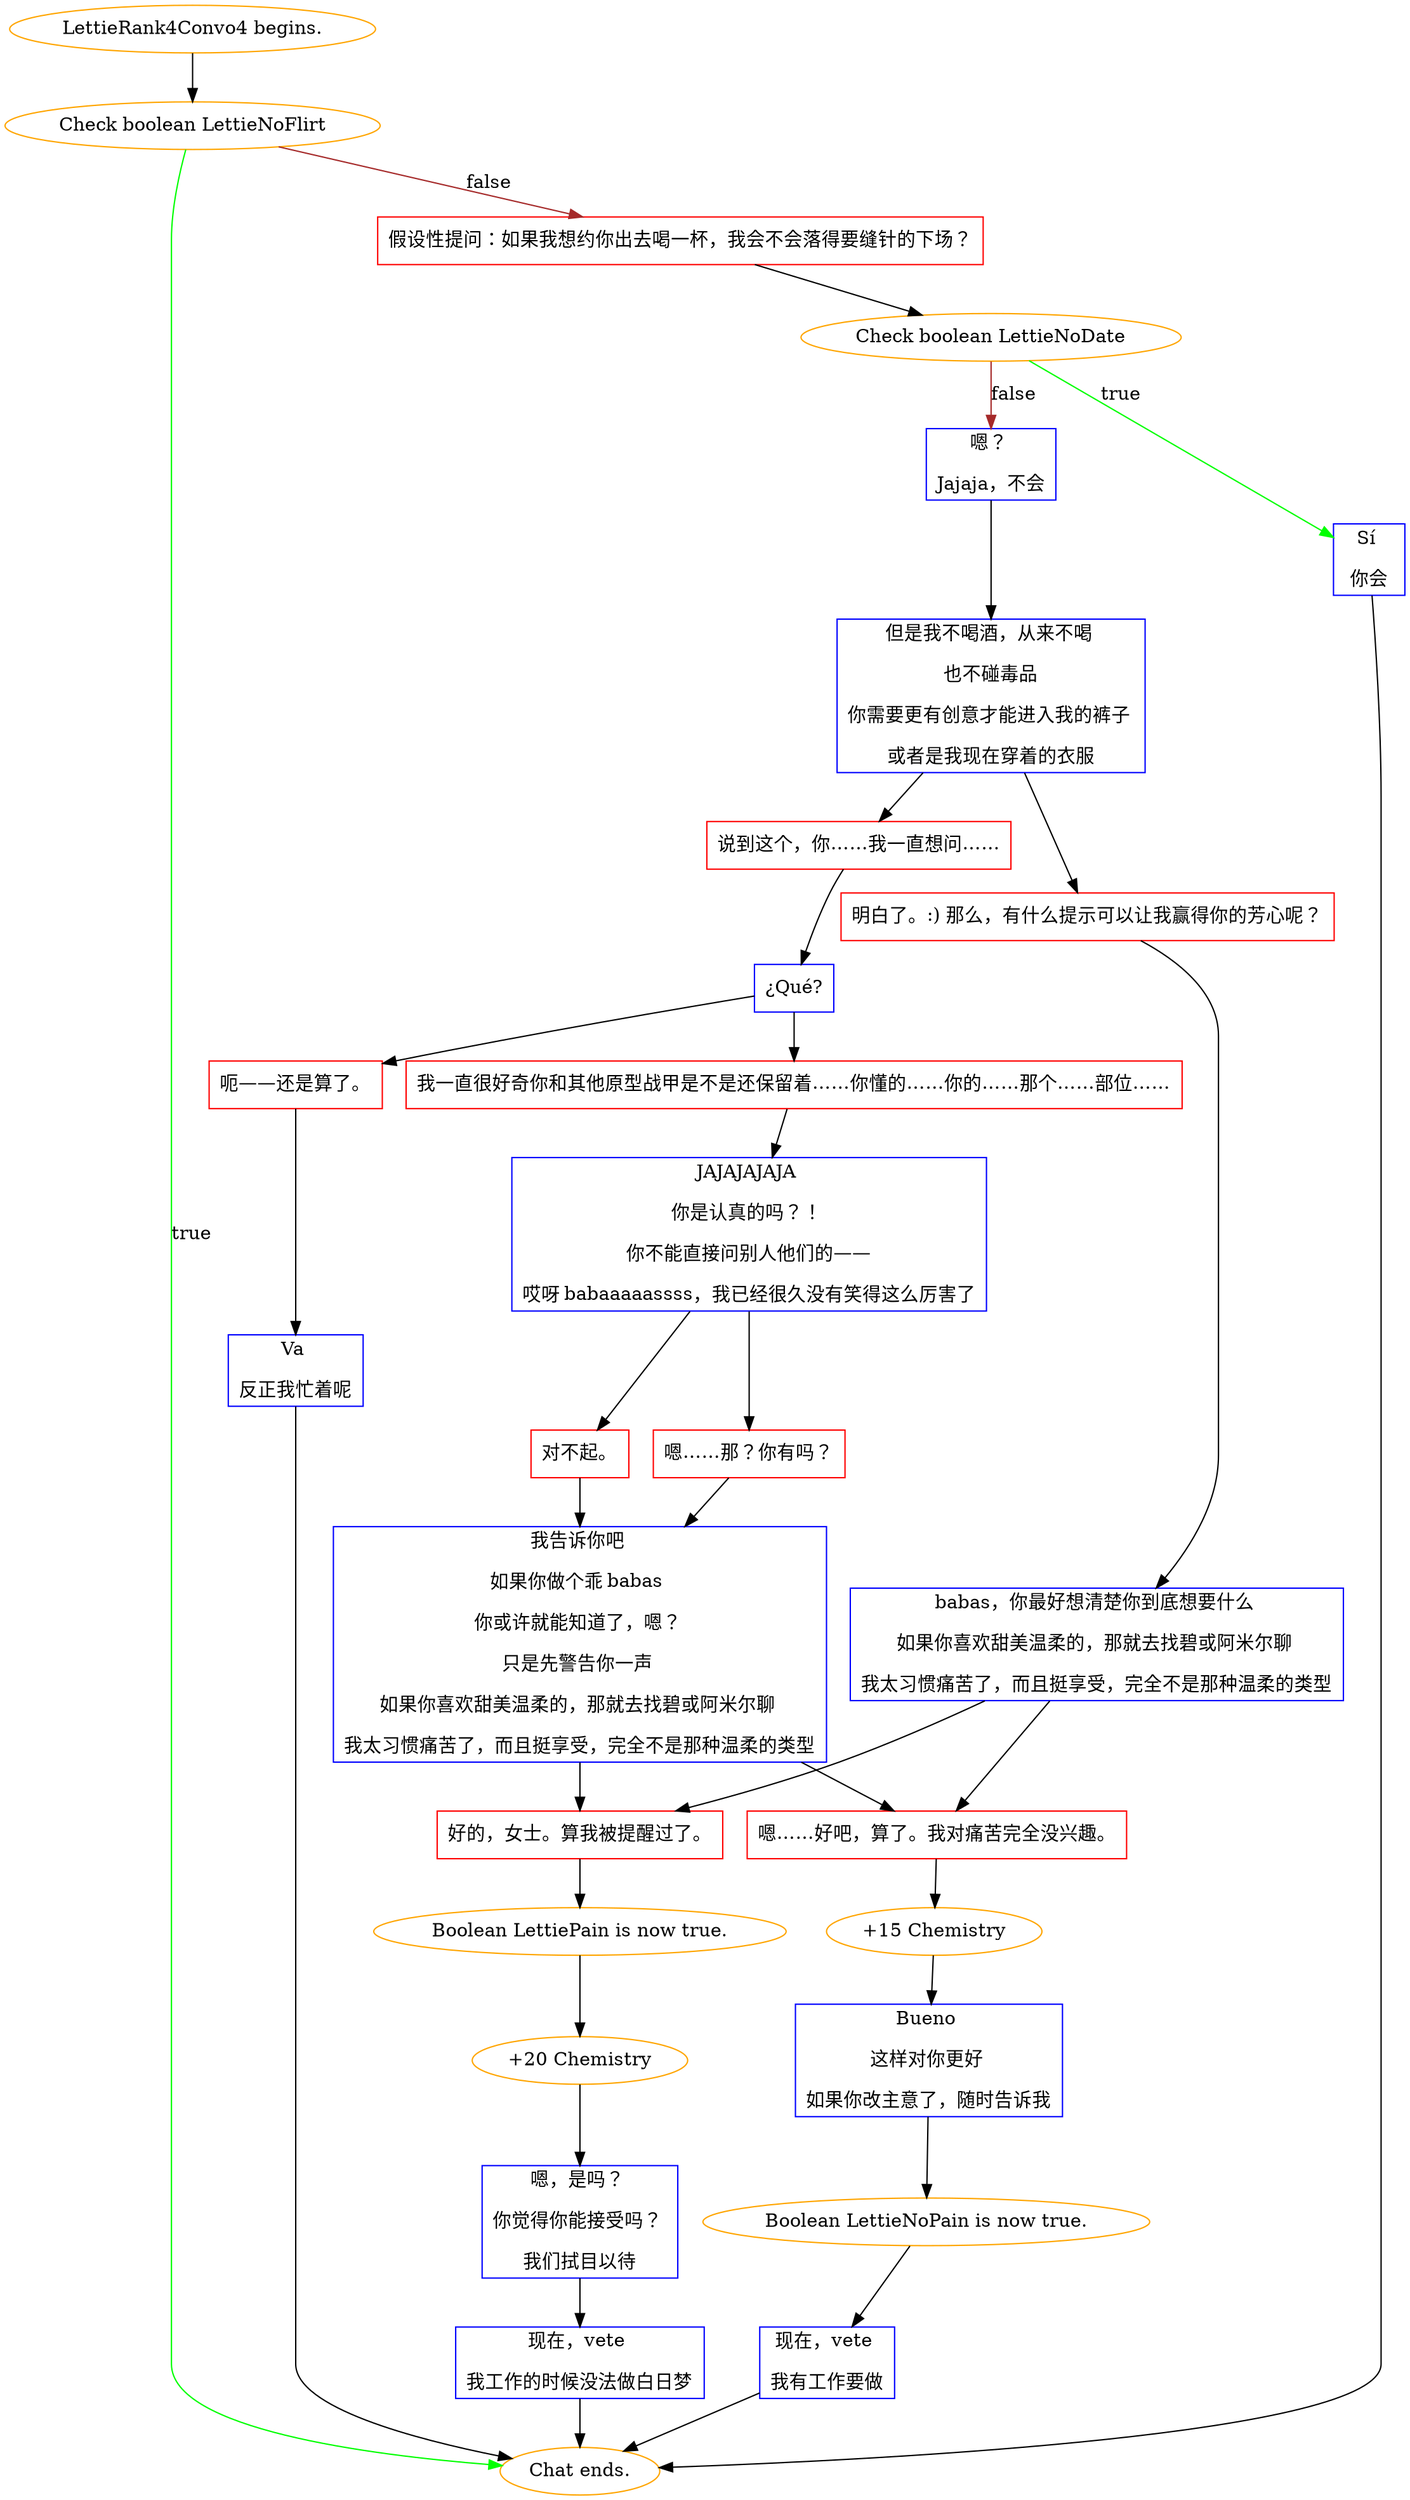 digraph {
	"LettieRank4Convo4 begins." [color=orange];
		"LettieRank4Convo4 begins." -> j1158339480;
	j1158339480 [label="Check boolean LettieNoFlirt",color=orange];
		j1158339480 -> "Chat ends." [label=true,color=green];
		j1158339480 -> j3621570649 [label=false,color=brown];
	"Chat ends." [color=orange];
	j3621570649 [label="假设性提问：如果我想约你出去喝一杯，我会不会落得要缝针的下场？",shape=box,color=red];
		j3621570649 -> j3741727461;
	j3741727461 [label="Check boolean LettieNoDate",color=orange];
		j3741727461 -> j3451035854 [label=true,color=green];
		j3741727461 -> j3410274876 [label=false,color=brown];
	j3451035854 [label="Sí 
你会",shape=box,color=blue];
		j3451035854 -> "Chat ends.";
	j3410274876 [label="嗯？ 
Jajaja，不会",shape=box,color=blue];
		j3410274876 -> j3761083972;
	j3761083972 [label="但是我不喝酒，从来不喝 
也不碰毒品
你需要更有创意才能进入我的裤子 
或者是我现在穿着的衣服",shape=box,color=blue];
		j3761083972 -> j2134882761;
		j3761083972 -> j497434514;
	j2134882761 [label="明白了。:) 那么，有什么提示可以让我赢得你的芳心呢？",shape=box,color=red];
		j2134882761 -> j1797792403;
	j497434514 [label="说到这个，你……我一直想问……",shape=box,color=red];
		j497434514 -> j557481327;
	j1797792403 [label="babas，你最好想清楚你到底想要什么 
如果你喜欢甜美温柔的，那就去找碧或阿米尔聊 
我太习惯痛苦了，而且挺享受，完全不是那种温柔的类型",shape=box,color=blue];
		j1797792403 -> j795052038;
		j1797792403 -> j152741853;
	j557481327 [label="¿Qué?",shape=box,color=blue];
		j557481327 -> j2370590731;
		j557481327 -> j2408666625;
	j795052038 [label="好的，女士。算我被提醒过了。",shape=box,color=red];
		j795052038 -> j708931778;
	j152741853 [label="嗯……好吧，算了。我对痛苦完全没兴趣。",shape=box,color=red];
		j152741853 -> j2646837753;
	j2370590731 [label="我一直很好奇你和其他原型战甲是不是还保留着……你懂的……你的……那个……部位……",shape=box,color=red];
		j2370590731 -> j3098396702;
	j2408666625 [label="呃——还是算了。",shape=box,color=red];
		j2408666625 -> j3354398211;
	j708931778 [label="Boolean LettiePain is now true.",color=orange];
		j708931778 -> j2849147199;
	j2646837753 [label="+15 Chemistry",color=orange];
		j2646837753 -> j1734396746;
	j3098396702 [label="JAJAJAJAJA 
你是认真的吗？！ 
你不能直接问别人他们的——
哎呀 babaaaaassss，我已经很久没有笑得这么厉害了",shape=box,color=blue];
		j3098396702 -> j2316025256;
		j3098396702 -> j594999958;
	j3354398211 [label="Va 
反正我忙着呢",shape=box,color=blue];
		j3354398211 -> "Chat ends.";
	j2849147199 [label="+20 Chemistry",color=orange];
		j2849147199 -> j3820959716;
	j1734396746 [label="Bueno 
这样对你更好 
如果你改主意了，随时告诉我",shape=box,color=blue];
		j1734396746 -> j1417696070;
	j2316025256 [label="对不起。",shape=box,color=red];
		j2316025256 -> j926862445;
	j594999958 [label="嗯……那？你有吗？",shape=box,color=red];
		j594999958 -> j926862445;
	j3820959716 [label="嗯，是吗？ 
你觉得你能接受吗？ 
我们拭目以待",shape=box,color=blue];
		j3820959716 -> j1619715205;
	j1417696070 [label="Boolean LettieNoPain is now true.",color=orange];
		j1417696070 -> j2303836748;
	j926862445 [label="我告诉你吧 
如果你做个乖 babas 
你或许就能知道了，嗯？ 
只是先警告你一声 
如果你喜欢甜美温柔的，那就去找碧或阿米尔聊 
我太习惯痛苦了，而且挺享受，完全不是那种温柔的类型",shape=box,color=blue];
		j926862445 -> j795052038;
		j926862445 -> j152741853;
	j1619715205 [label="现在，vete 
我工作的时候没法做白日梦",shape=box,color=blue];
		j1619715205 -> "Chat ends.";
	j2303836748 [label="现在，vete 
我有工作要做",shape=box,color=blue];
		j2303836748 -> "Chat ends.";
}